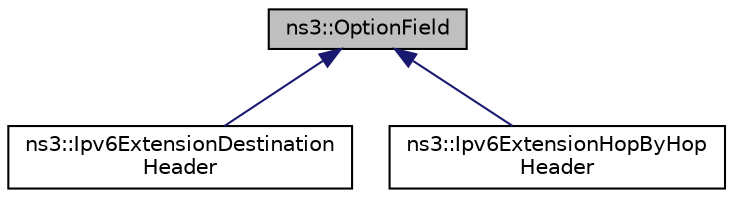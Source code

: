 digraph "ns3::OptionField"
{
 // LATEX_PDF_SIZE
  edge [fontname="Helvetica",fontsize="10",labelfontname="Helvetica",labelfontsize="10"];
  node [fontname="Helvetica",fontsize="10",shape=record];
  Node1 [label="ns3::OptionField",height=0.2,width=0.4,color="black", fillcolor="grey75", style="filled", fontcolor="black",tooltip="Option field for an IPv6ExtensionHeader."];
  Node1 -> Node2 [dir="back",color="midnightblue",fontsize="10",style="solid",fontname="Helvetica"];
  Node2 [label="ns3::Ipv6ExtensionDestination\lHeader",height=0.2,width=0.4,color="black", fillcolor="white", style="filled",URL="$classns3_1_1_ipv6_extension_destination_header.html",tooltip="Header of IPv6 Extension Destination."];
  Node1 -> Node3 [dir="back",color="midnightblue",fontsize="10",style="solid",fontname="Helvetica"];
  Node3 [label="ns3::Ipv6ExtensionHopByHop\lHeader",height=0.2,width=0.4,color="black", fillcolor="white", style="filled",URL="$classns3_1_1_ipv6_extension_hop_by_hop_header.html",tooltip="Header of IPv6 Extension \"Hop by Hop\"."];
}
